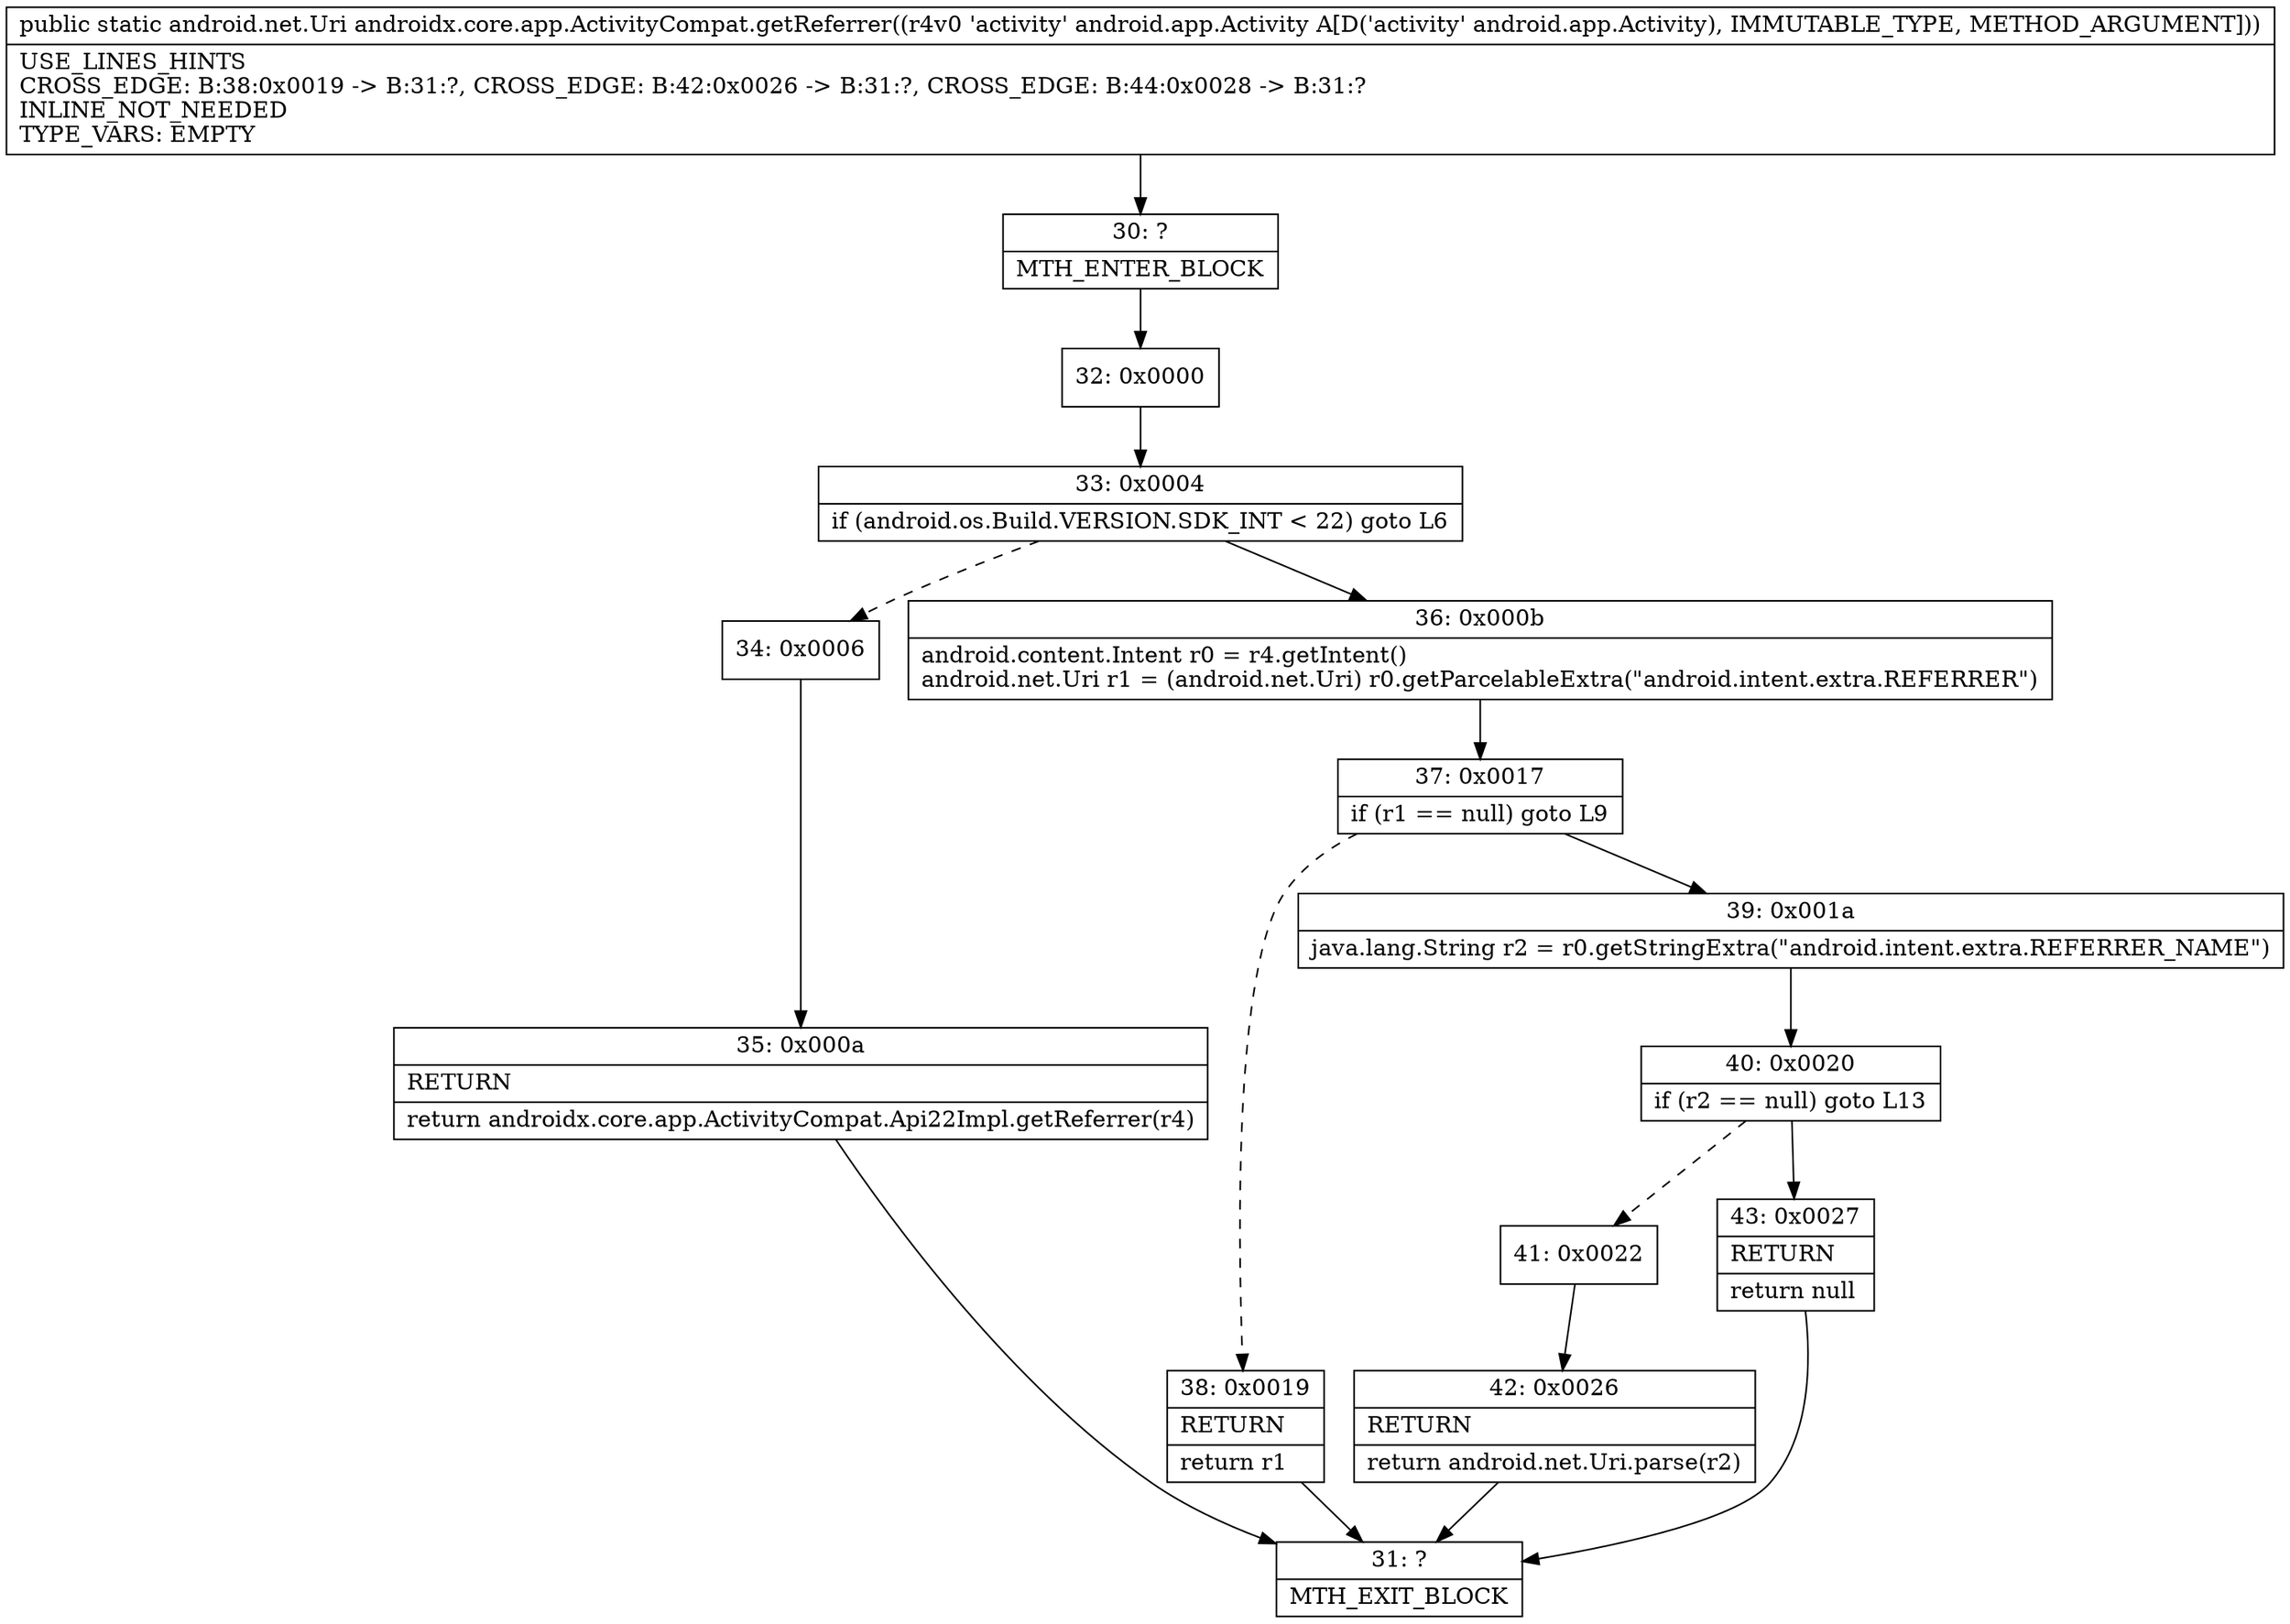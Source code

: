 digraph "CFG forandroidx.core.app.ActivityCompat.getReferrer(Landroid\/app\/Activity;)Landroid\/net\/Uri;" {
Node_30 [shape=record,label="{30\:\ ?|MTH_ENTER_BLOCK\l}"];
Node_32 [shape=record,label="{32\:\ 0x0000}"];
Node_33 [shape=record,label="{33\:\ 0x0004|if (android.os.Build.VERSION.SDK_INT \< 22) goto L6\l}"];
Node_34 [shape=record,label="{34\:\ 0x0006}"];
Node_35 [shape=record,label="{35\:\ 0x000a|RETURN\l|return androidx.core.app.ActivityCompat.Api22Impl.getReferrer(r4)\l}"];
Node_31 [shape=record,label="{31\:\ ?|MTH_EXIT_BLOCK\l}"];
Node_36 [shape=record,label="{36\:\ 0x000b|android.content.Intent r0 = r4.getIntent()\landroid.net.Uri r1 = (android.net.Uri) r0.getParcelableExtra(\"android.intent.extra.REFERRER\")\l}"];
Node_37 [shape=record,label="{37\:\ 0x0017|if (r1 == null) goto L9\l}"];
Node_38 [shape=record,label="{38\:\ 0x0019|RETURN\l|return r1\l}"];
Node_39 [shape=record,label="{39\:\ 0x001a|java.lang.String r2 = r0.getStringExtra(\"android.intent.extra.REFERRER_NAME\")\l}"];
Node_40 [shape=record,label="{40\:\ 0x0020|if (r2 == null) goto L13\l}"];
Node_41 [shape=record,label="{41\:\ 0x0022}"];
Node_42 [shape=record,label="{42\:\ 0x0026|RETURN\l|return android.net.Uri.parse(r2)\l}"];
Node_43 [shape=record,label="{43\:\ 0x0027|RETURN\l|return null\l}"];
MethodNode[shape=record,label="{public static android.net.Uri androidx.core.app.ActivityCompat.getReferrer((r4v0 'activity' android.app.Activity A[D('activity' android.app.Activity), IMMUTABLE_TYPE, METHOD_ARGUMENT]))  | USE_LINES_HINTS\lCROSS_EDGE: B:38:0x0019 \-\> B:31:?, CROSS_EDGE: B:42:0x0026 \-\> B:31:?, CROSS_EDGE: B:44:0x0028 \-\> B:31:?\lINLINE_NOT_NEEDED\lTYPE_VARS: EMPTY\l}"];
MethodNode -> Node_30;Node_30 -> Node_32;
Node_32 -> Node_33;
Node_33 -> Node_34[style=dashed];
Node_33 -> Node_36;
Node_34 -> Node_35;
Node_35 -> Node_31;
Node_36 -> Node_37;
Node_37 -> Node_38[style=dashed];
Node_37 -> Node_39;
Node_38 -> Node_31;
Node_39 -> Node_40;
Node_40 -> Node_41[style=dashed];
Node_40 -> Node_43;
Node_41 -> Node_42;
Node_42 -> Node_31;
Node_43 -> Node_31;
}

